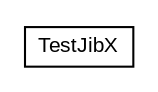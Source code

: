 #!/usr/local/bin/dot
#
# Class diagram 
# Generated by UMLGraph version R5_6 (http://www.umlgraph.org/)
#

digraph G {
	edge [fontname="arial",fontsize=10,labelfontname="arial",labelfontsize=10];
	node [fontname="arial",fontsize=10,shape=plaintext];
	nodesep=0.25;
	ranksep=0.5;
	// com.baseframework.test.etc.TestJibX
	c284 [label=<<table title="com.baseframework.test.etc.TestJibX" border="0" cellborder="1" cellspacing="0" cellpadding="2" port="p" href="./TestJibX.html">
		<tr><td><table border="0" cellspacing="0" cellpadding="1">
<tr><td align="center" balign="center"> TestJibX </td></tr>
		</table></td></tr>
		</table>>, URL="./TestJibX.html", fontname="arial", fontcolor="black", fontsize=10.0];
}

